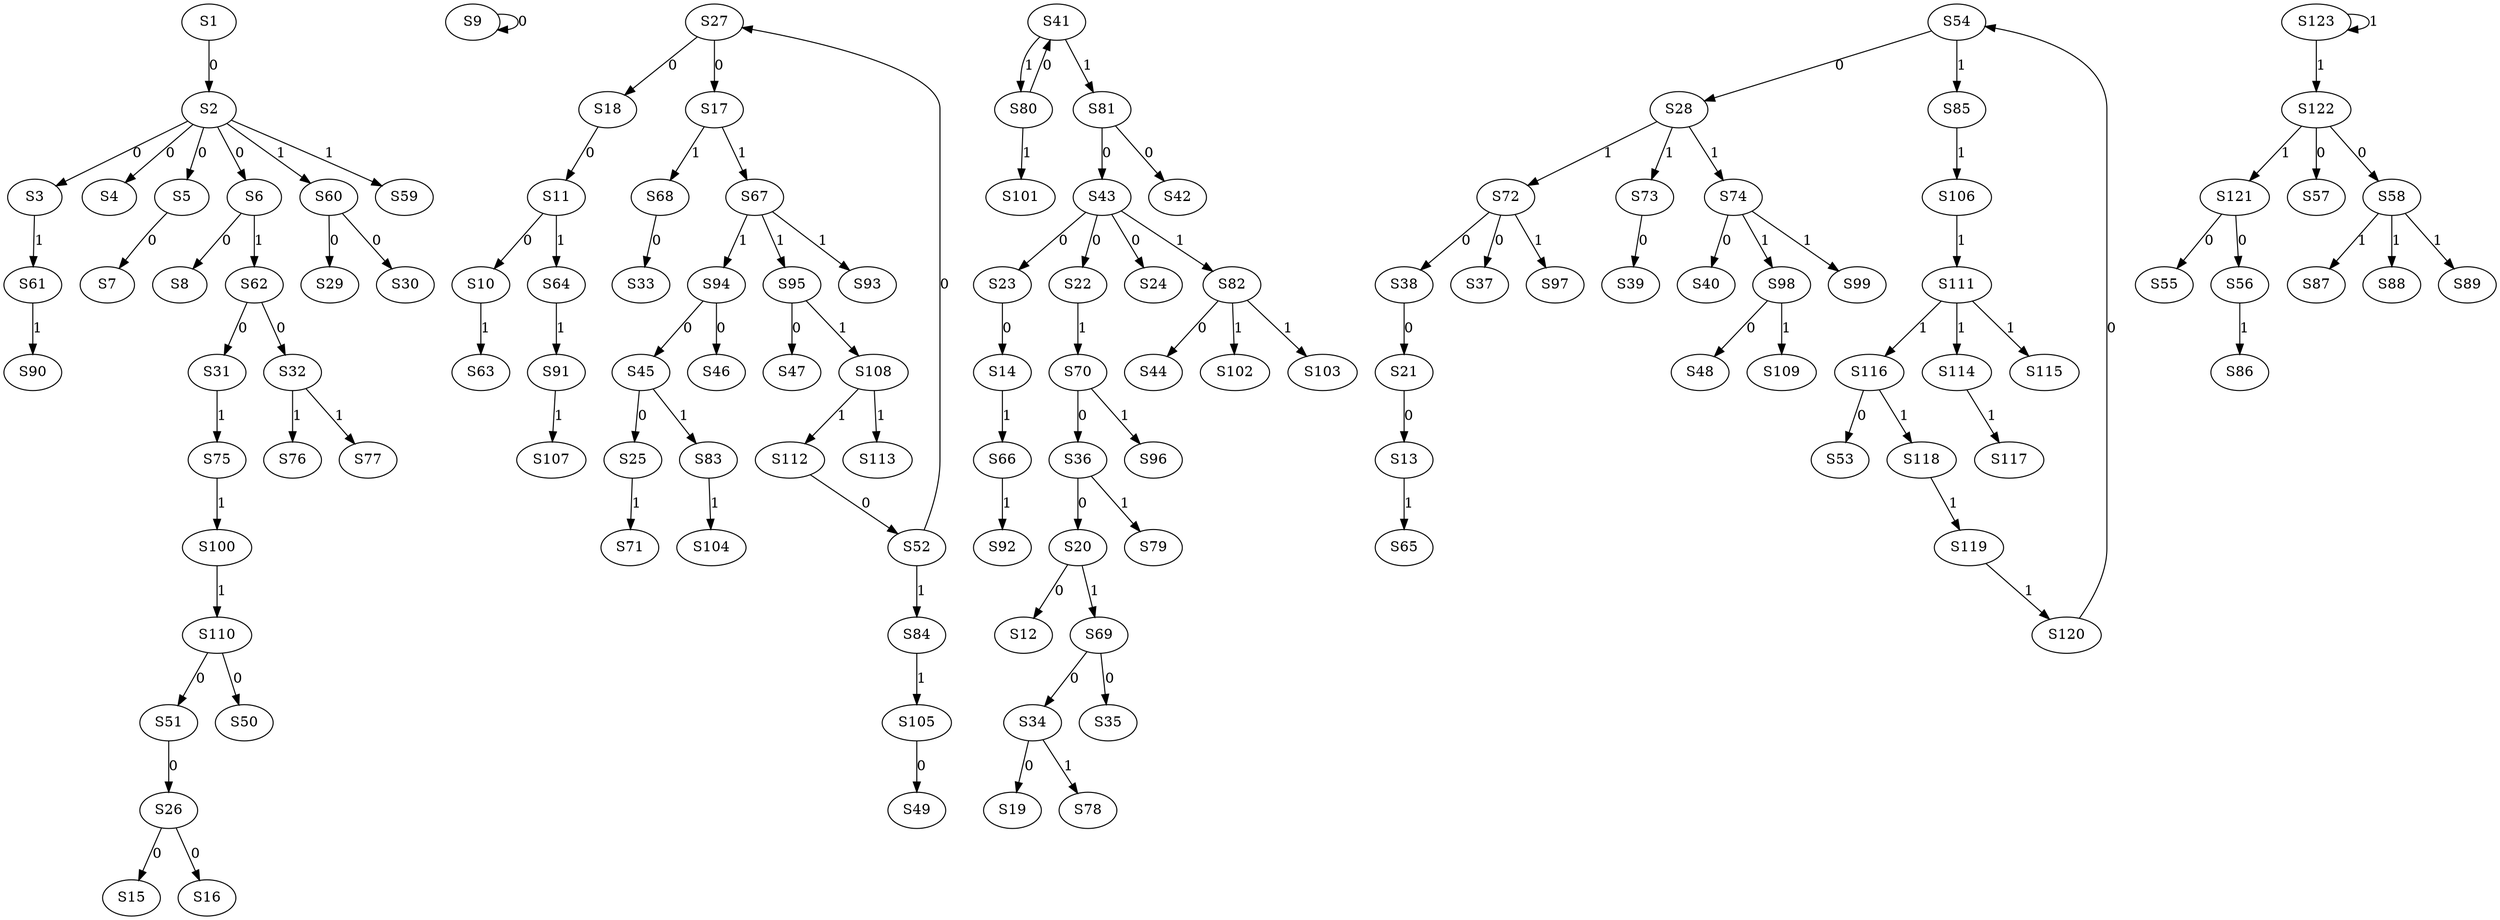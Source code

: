 strict digraph {
	S1 -> S2 [ label = 0 ];
	S2 -> S3 [ label = 0 ];
	S2 -> S4 [ label = 0 ];
	S2 -> S5 [ label = 0 ];
	S2 -> S6 [ label = 0 ];
	S5 -> S7 [ label = 0 ];
	S6 -> S8 [ label = 0 ];
	S9 -> S9 [ label = 0 ];
	S11 -> S10 [ label = 0 ];
	S18 -> S11 [ label = 0 ];
	S20 -> S12 [ label = 0 ];
	S21 -> S13 [ label = 0 ];
	S23 -> S14 [ label = 0 ];
	S26 -> S15 [ label = 0 ];
	S26 -> S16 [ label = 0 ];
	S27 -> S17 [ label = 0 ];
	S27 -> S18 [ label = 0 ];
	S34 -> S19 [ label = 0 ];
	S36 -> S20 [ label = 0 ];
	S38 -> S21 [ label = 0 ];
	S43 -> S22 [ label = 0 ];
	S43 -> S23 [ label = 0 ];
	S43 -> S24 [ label = 0 ];
	S45 -> S25 [ label = 0 ];
	S51 -> S26 [ label = 0 ];
	S52 -> S27 [ label = 0 ];
	S54 -> S28 [ label = 0 ];
	S60 -> S29 [ label = 0 ];
	S60 -> S30 [ label = 0 ];
	S62 -> S31 [ label = 0 ];
	S62 -> S32 [ label = 0 ];
	S68 -> S33 [ label = 0 ];
	S69 -> S34 [ label = 0 ];
	S69 -> S35 [ label = 0 ];
	S70 -> S36 [ label = 0 ];
	S72 -> S37 [ label = 0 ];
	S72 -> S38 [ label = 0 ];
	S73 -> S39 [ label = 0 ];
	S74 -> S40 [ label = 0 ];
	S80 -> S41 [ label = 0 ];
	S81 -> S42 [ label = 0 ];
	S81 -> S43 [ label = 0 ];
	S82 -> S44 [ label = 0 ];
	S94 -> S45 [ label = 0 ];
	S94 -> S46 [ label = 0 ];
	S95 -> S47 [ label = 0 ];
	S98 -> S48 [ label = 0 ];
	S105 -> S49 [ label = 0 ];
	S110 -> S50 [ label = 0 ];
	S110 -> S51 [ label = 0 ];
	S112 -> S52 [ label = 0 ];
	S116 -> S53 [ label = 0 ];
	S120 -> S54 [ label = 0 ];
	S121 -> S55 [ label = 0 ];
	S121 -> S56 [ label = 0 ];
	S122 -> S57 [ label = 0 ];
	S122 -> S58 [ label = 0 ];
	S2 -> S59 [ label = 1 ];
	S2 -> S60 [ label = 1 ];
	S3 -> S61 [ label = 1 ];
	S6 -> S62 [ label = 1 ];
	S10 -> S63 [ label = 1 ];
	S11 -> S64 [ label = 1 ];
	S13 -> S65 [ label = 1 ];
	S14 -> S66 [ label = 1 ];
	S17 -> S67 [ label = 1 ];
	S17 -> S68 [ label = 1 ];
	S20 -> S69 [ label = 1 ];
	S22 -> S70 [ label = 1 ];
	S25 -> S71 [ label = 1 ];
	S28 -> S72 [ label = 1 ];
	S28 -> S73 [ label = 1 ];
	S28 -> S74 [ label = 1 ];
	S31 -> S75 [ label = 1 ];
	S32 -> S76 [ label = 1 ];
	S32 -> S77 [ label = 1 ];
	S34 -> S78 [ label = 1 ];
	S36 -> S79 [ label = 1 ];
	S41 -> S80 [ label = 1 ];
	S41 -> S81 [ label = 1 ];
	S43 -> S82 [ label = 1 ];
	S45 -> S83 [ label = 1 ];
	S52 -> S84 [ label = 1 ];
	S54 -> S85 [ label = 1 ];
	S56 -> S86 [ label = 1 ];
	S58 -> S87 [ label = 1 ];
	S58 -> S88 [ label = 1 ];
	S58 -> S89 [ label = 1 ];
	S61 -> S90 [ label = 1 ];
	S64 -> S91 [ label = 1 ];
	S66 -> S92 [ label = 1 ];
	S67 -> S93 [ label = 1 ];
	S67 -> S94 [ label = 1 ];
	S67 -> S95 [ label = 1 ];
	S70 -> S96 [ label = 1 ];
	S72 -> S97 [ label = 1 ];
	S74 -> S98 [ label = 1 ];
	S74 -> S99 [ label = 1 ];
	S75 -> S100 [ label = 1 ];
	S80 -> S101 [ label = 1 ];
	S82 -> S102 [ label = 1 ];
	S82 -> S103 [ label = 1 ];
	S83 -> S104 [ label = 1 ];
	S84 -> S105 [ label = 1 ];
	S85 -> S106 [ label = 1 ];
	S91 -> S107 [ label = 1 ];
	S95 -> S108 [ label = 1 ];
	S98 -> S109 [ label = 1 ];
	S100 -> S110 [ label = 1 ];
	S106 -> S111 [ label = 1 ];
	S108 -> S112 [ label = 1 ];
	S108 -> S113 [ label = 1 ];
	S111 -> S114 [ label = 1 ];
	S111 -> S115 [ label = 1 ];
	S111 -> S116 [ label = 1 ];
	S114 -> S117 [ label = 1 ];
	S116 -> S118 [ label = 1 ];
	S118 -> S119 [ label = 1 ];
	S119 -> S120 [ label = 1 ];
	S122 -> S121 [ label = 1 ];
	S123 -> S122 [ label = 1 ];
	S123 -> S123 [ label = 1 ];
}